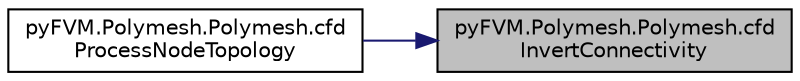 digraph "pyFVM.Polymesh.Polymesh.cfdInvertConnectivity"
{
 // LATEX_PDF_SIZE
  edge [fontname="Helvetica",fontsize="10",labelfontname="Helvetica",labelfontsize="10"];
  node [fontname="Helvetica",fontsize="10",shape=record];
  rankdir="RL";
  Node13 [label="pyFVM.Polymesh.Polymesh.cfd\lInvertConnectivity",height=0.2,width=0.4,color="black", fillcolor="grey75", style="filled", fontcolor="black",tooltip=" "];
  Node13 -> Node14 [dir="back",color="midnightblue",fontsize="10",style="solid",fontname="Helvetica"];
  Node14 [label="pyFVM.Polymesh.Polymesh.cfd\lProcessNodeTopology",height=0.2,width=0.4,color="black", fillcolor="white", style="filled",URL="$classpy_f_v_m_1_1_polymesh_1_1_polymesh.html#a69d4d25f89eb9942c2a5bf3aec916b7b",tooltip=" "];
}

